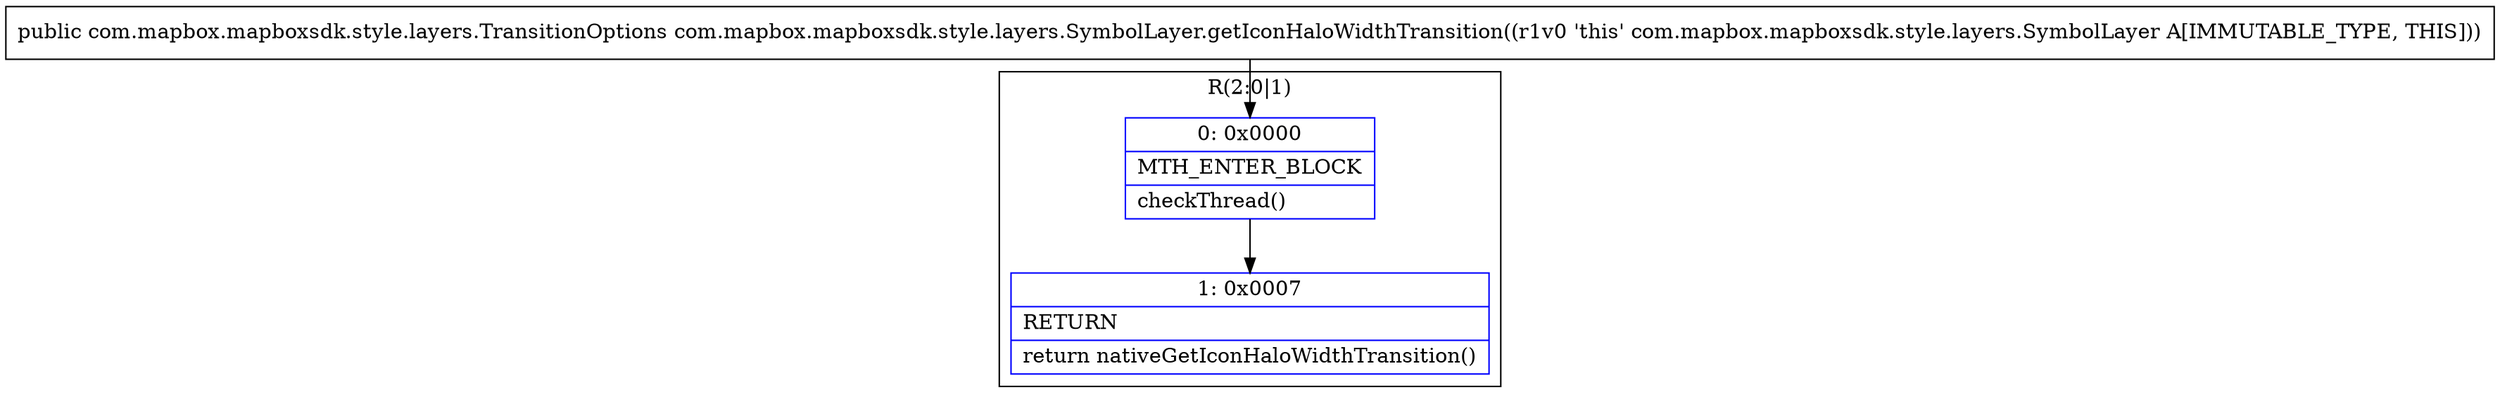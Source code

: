 digraph "CFG forcom.mapbox.mapboxsdk.style.layers.SymbolLayer.getIconHaloWidthTransition()Lcom\/mapbox\/mapboxsdk\/style\/layers\/TransitionOptions;" {
subgraph cluster_Region_219793452 {
label = "R(2:0|1)";
node [shape=record,color=blue];
Node_0 [shape=record,label="{0\:\ 0x0000|MTH_ENTER_BLOCK\l|checkThread()\l}"];
Node_1 [shape=record,label="{1\:\ 0x0007|RETURN\l|return nativeGetIconHaloWidthTransition()\l}"];
}
MethodNode[shape=record,label="{public com.mapbox.mapboxsdk.style.layers.TransitionOptions com.mapbox.mapboxsdk.style.layers.SymbolLayer.getIconHaloWidthTransition((r1v0 'this' com.mapbox.mapboxsdk.style.layers.SymbolLayer A[IMMUTABLE_TYPE, THIS])) }"];
MethodNode -> Node_0;
Node_0 -> Node_1;
}

